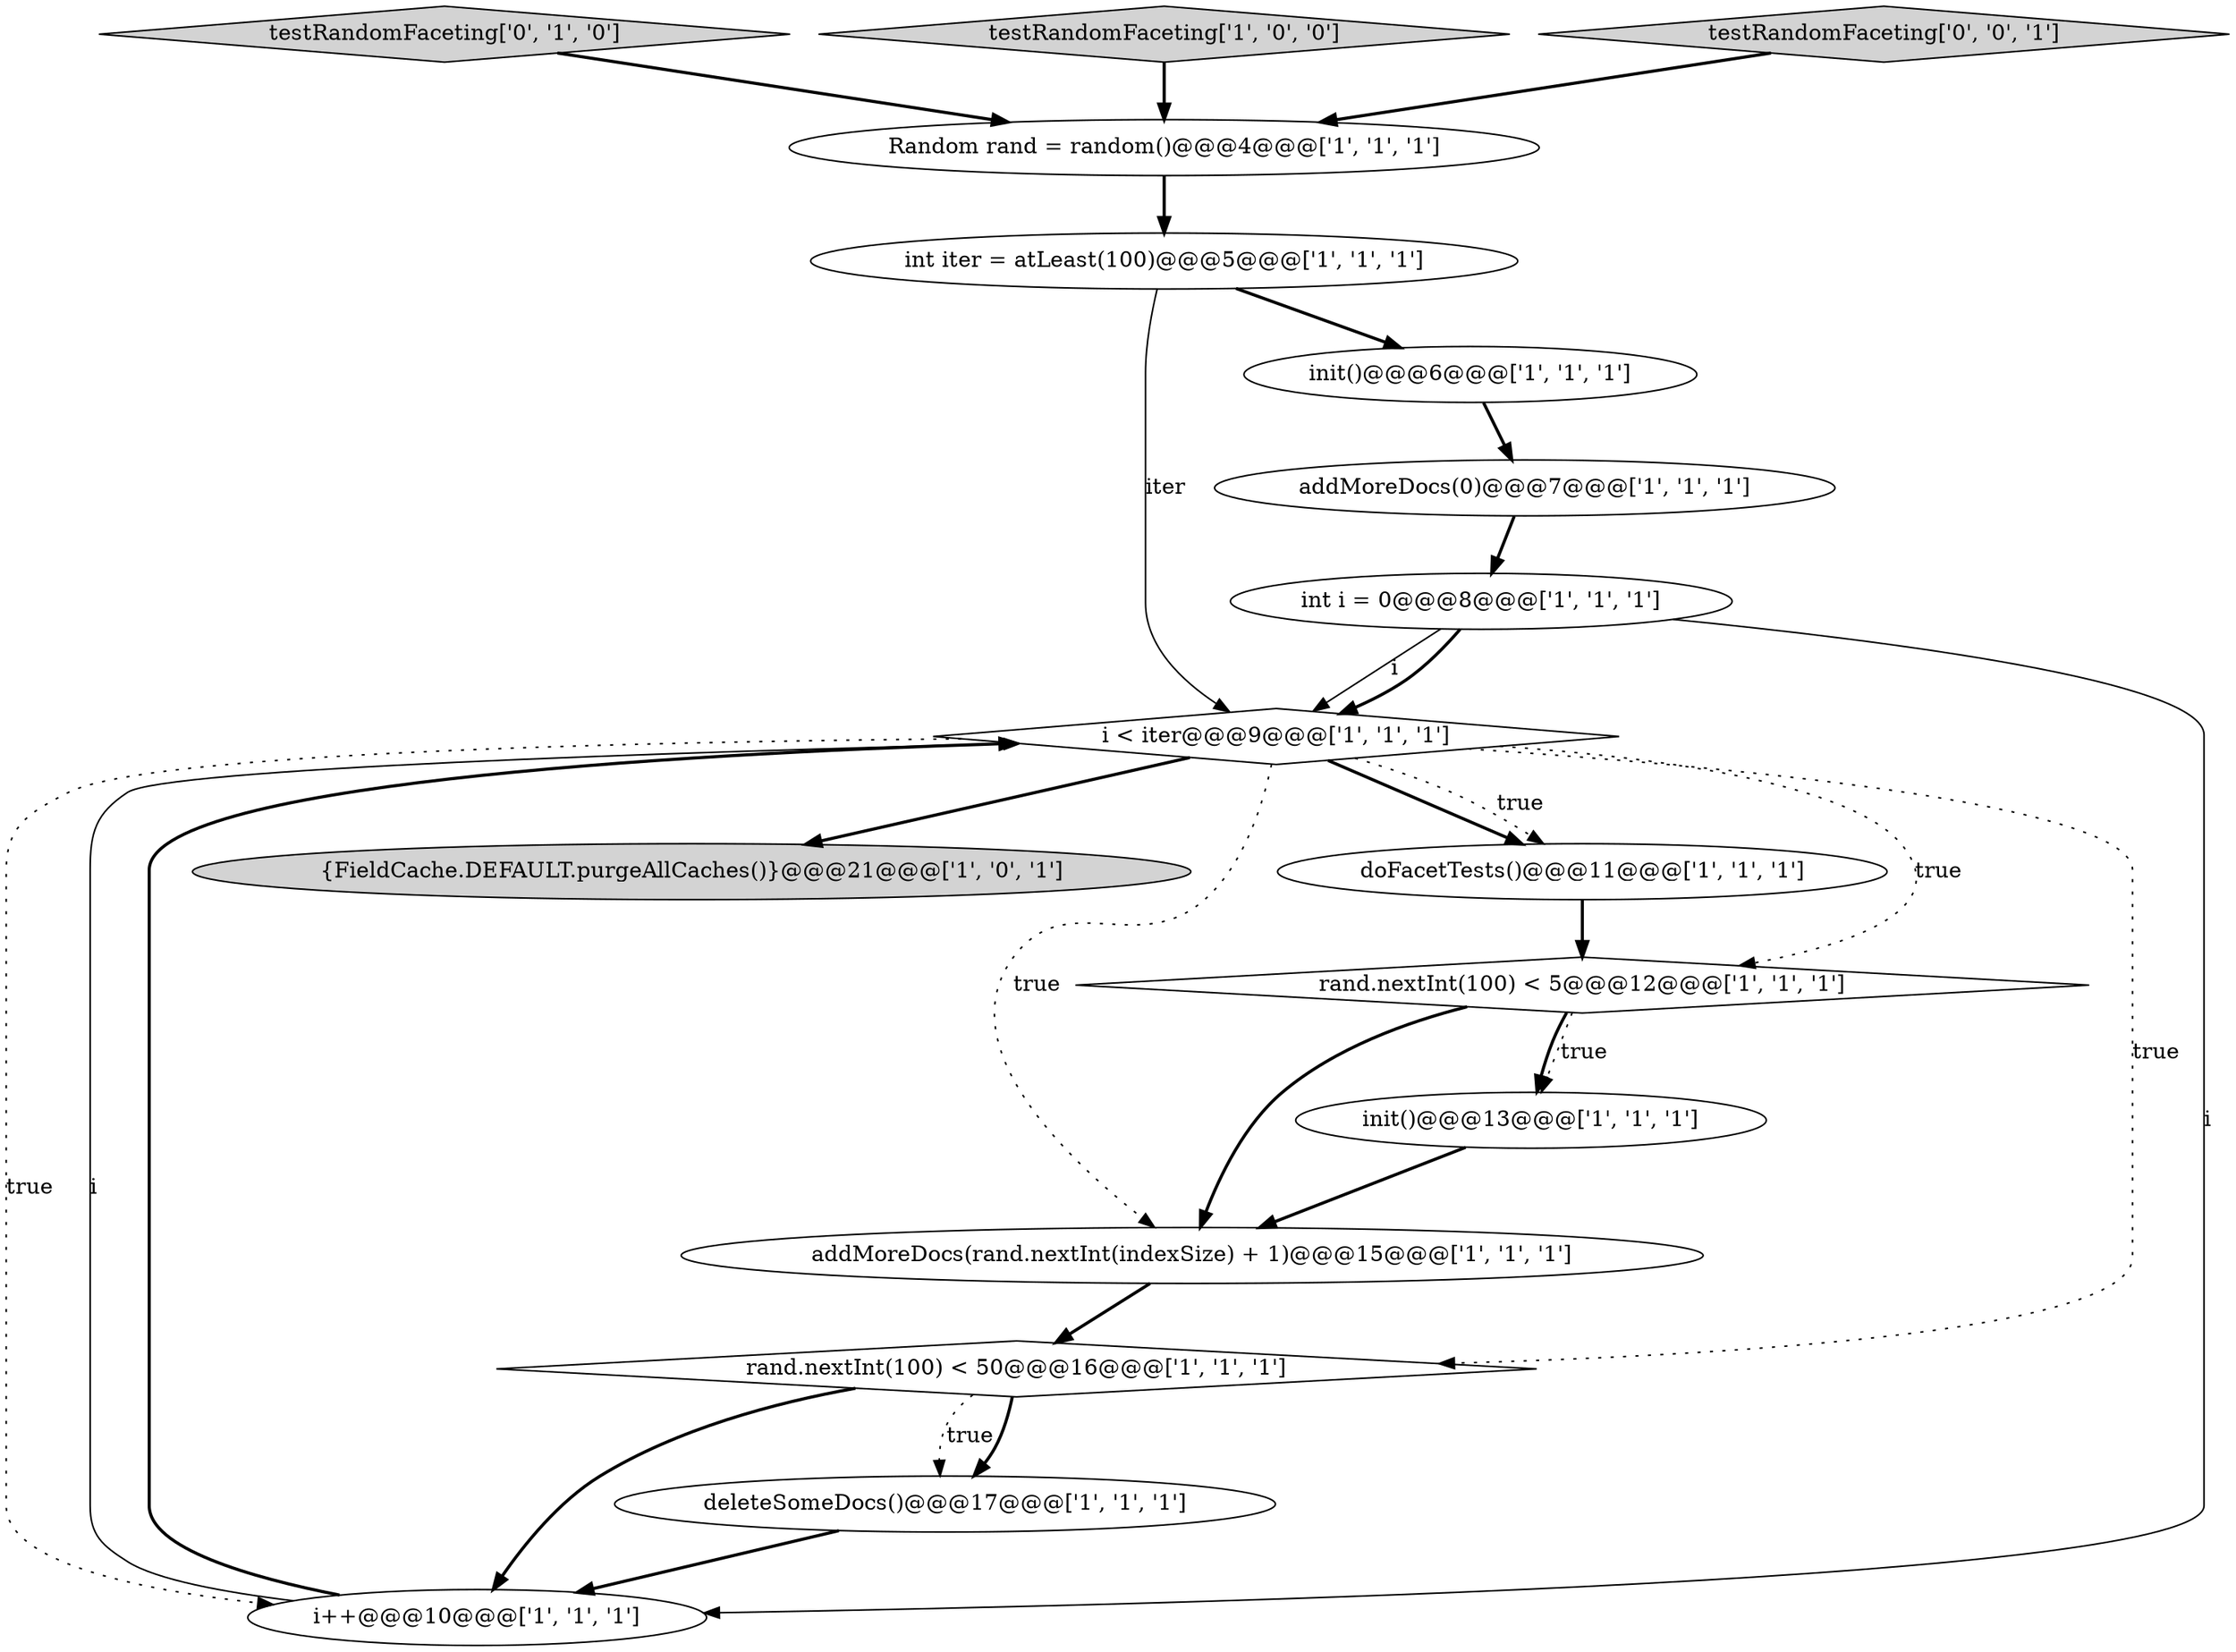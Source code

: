digraph {
15 [style = filled, label = "testRandomFaceting['0', '1', '0']", fillcolor = lightgray, shape = diamond image = "AAA0AAABBB2BBB"];
7 [style = filled, label = "{FieldCache.DEFAULT.purgeAllCaches()}@@@21@@@['1', '0', '1']", fillcolor = lightgray, shape = ellipse image = "AAA0AAABBB1BBB"];
1 [style = filled, label = "addMoreDocs(rand.nextInt(indexSize) + 1)@@@15@@@['1', '1', '1']", fillcolor = white, shape = ellipse image = "AAA0AAABBB1BBB"];
4 [style = filled, label = "doFacetTests()@@@11@@@['1', '1', '1']", fillcolor = white, shape = ellipse image = "AAA0AAABBB1BBB"];
3 [style = filled, label = "Random rand = random()@@@4@@@['1', '1', '1']", fillcolor = white, shape = ellipse image = "AAA0AAABBB1BBB"];
6 [style = filled, label = "testRandomFaceting['1', '0', '0']", fillcolor = lightgray, shape = diamond image = "AAA0AAABBB1BBB"];
2 [style = filled, label = "i++@@@10@@@['1', '1', '1']", fillcolor = white, shape = ellipse image = "AAA0AAABBB1BBB"];
5 [style = filled, label = "int i = 0@@@8@@@['1', '1', '1']", fillcolor = white, shape = ellipse image = "AAA0AAABBB1BBB"];
9 [style = filled, label = "rand.nextInt(100) < 5@@@12@@@['1', '1', '1']", fillcolor = white, shape = diamond image = "AAA0AAABBB1BBB"];
16 [style = filled, label = "testRandomFaceting['0', '0', '1']", fillcolor = lightgray, shape = diamond image = "AAA0AAABBB3BBB"];
14 [style = filled, label = "i < iter@@@9@@@['1', '1', '1']", fillcolor = white, shape = diamond image = "AAA0AAABBB1BBB"];
13 [style = filled, label = "deleteSomeDocs()@@@17@@@['1', '1', '1']", fillcolor = white, shape = ellipse image = "AAA0AAABBB1BBB"];
11 [style = filled, label = "rand.nextInt(100) < 50@@@16@@@['1', '1', '1']", fillcolor = white, shape = diamond image = "AAA0AAABBB1BBB"];
12 [style = filled, label = "int iter = atLeast(100)@@@5@@@['1', '1', '1']", fillcolor = white, shape = ellipse image = "AAA0AAABBB1BBB"];
10 [style = filled, label = "init()@@@13@@@['1', '1', '1']", fillcolor = white, shape = ellipse image = "AAA0AAABBB1BBB"];
0 [style = filled, label = "addMoreDocs(0)@@@7@@@['1', '1', '1']", fillcolor = white, shape = ellipse image = "AAA0AAABBB1BBB"];
8 [style = filled, label = "init()@@@6@@@['1', '1', '1']", fillcolor = white, shape = ellipse image = "AAA0AAABBB1BBB"];
4->9 [style = bold, label=""];
6->3 [style = bold, label=""];
16->3 [style = bold, label=""];
14->2 [style = dotted, label="true"];
5->2 [style = solid, label="i"];
5->14 [style = solid, label="i"];
11->13 [style = dotted, label="true"];
3->12 [style = bold, label=""];
5->14 [style = bold, label=""];
9->10 [style = bold, label=""];
15->3 [style = bold, label=""];
11->2 [style = bold, label=""];
1->11 [style = bold, label=""];
14->7 [style = bold, label=""];
8->0 [style = bold, label=""];
14->4 [style = bold, label=""];
12->14 [style = solid, label="iter"];
12->8 [style = bold, label=""];
2->14 [style = solid, label="i"];
11->13 [style = bold, label=""];
2->14 [style = bold, label=""];
14->11 [style = dotted, label="true"];
14->9 [style = dotted, label="true"];
14->1 [style = dotted, label="true"];
9->1 [style = bold, label=""];
14->4 [style = dotted, label="true"];
10->1 [style = bold, label=""];
9->10 [style = dotted, label="true"];
0->5 [style = bold, label=""];
13->2 [style = bold, label=""];
}
